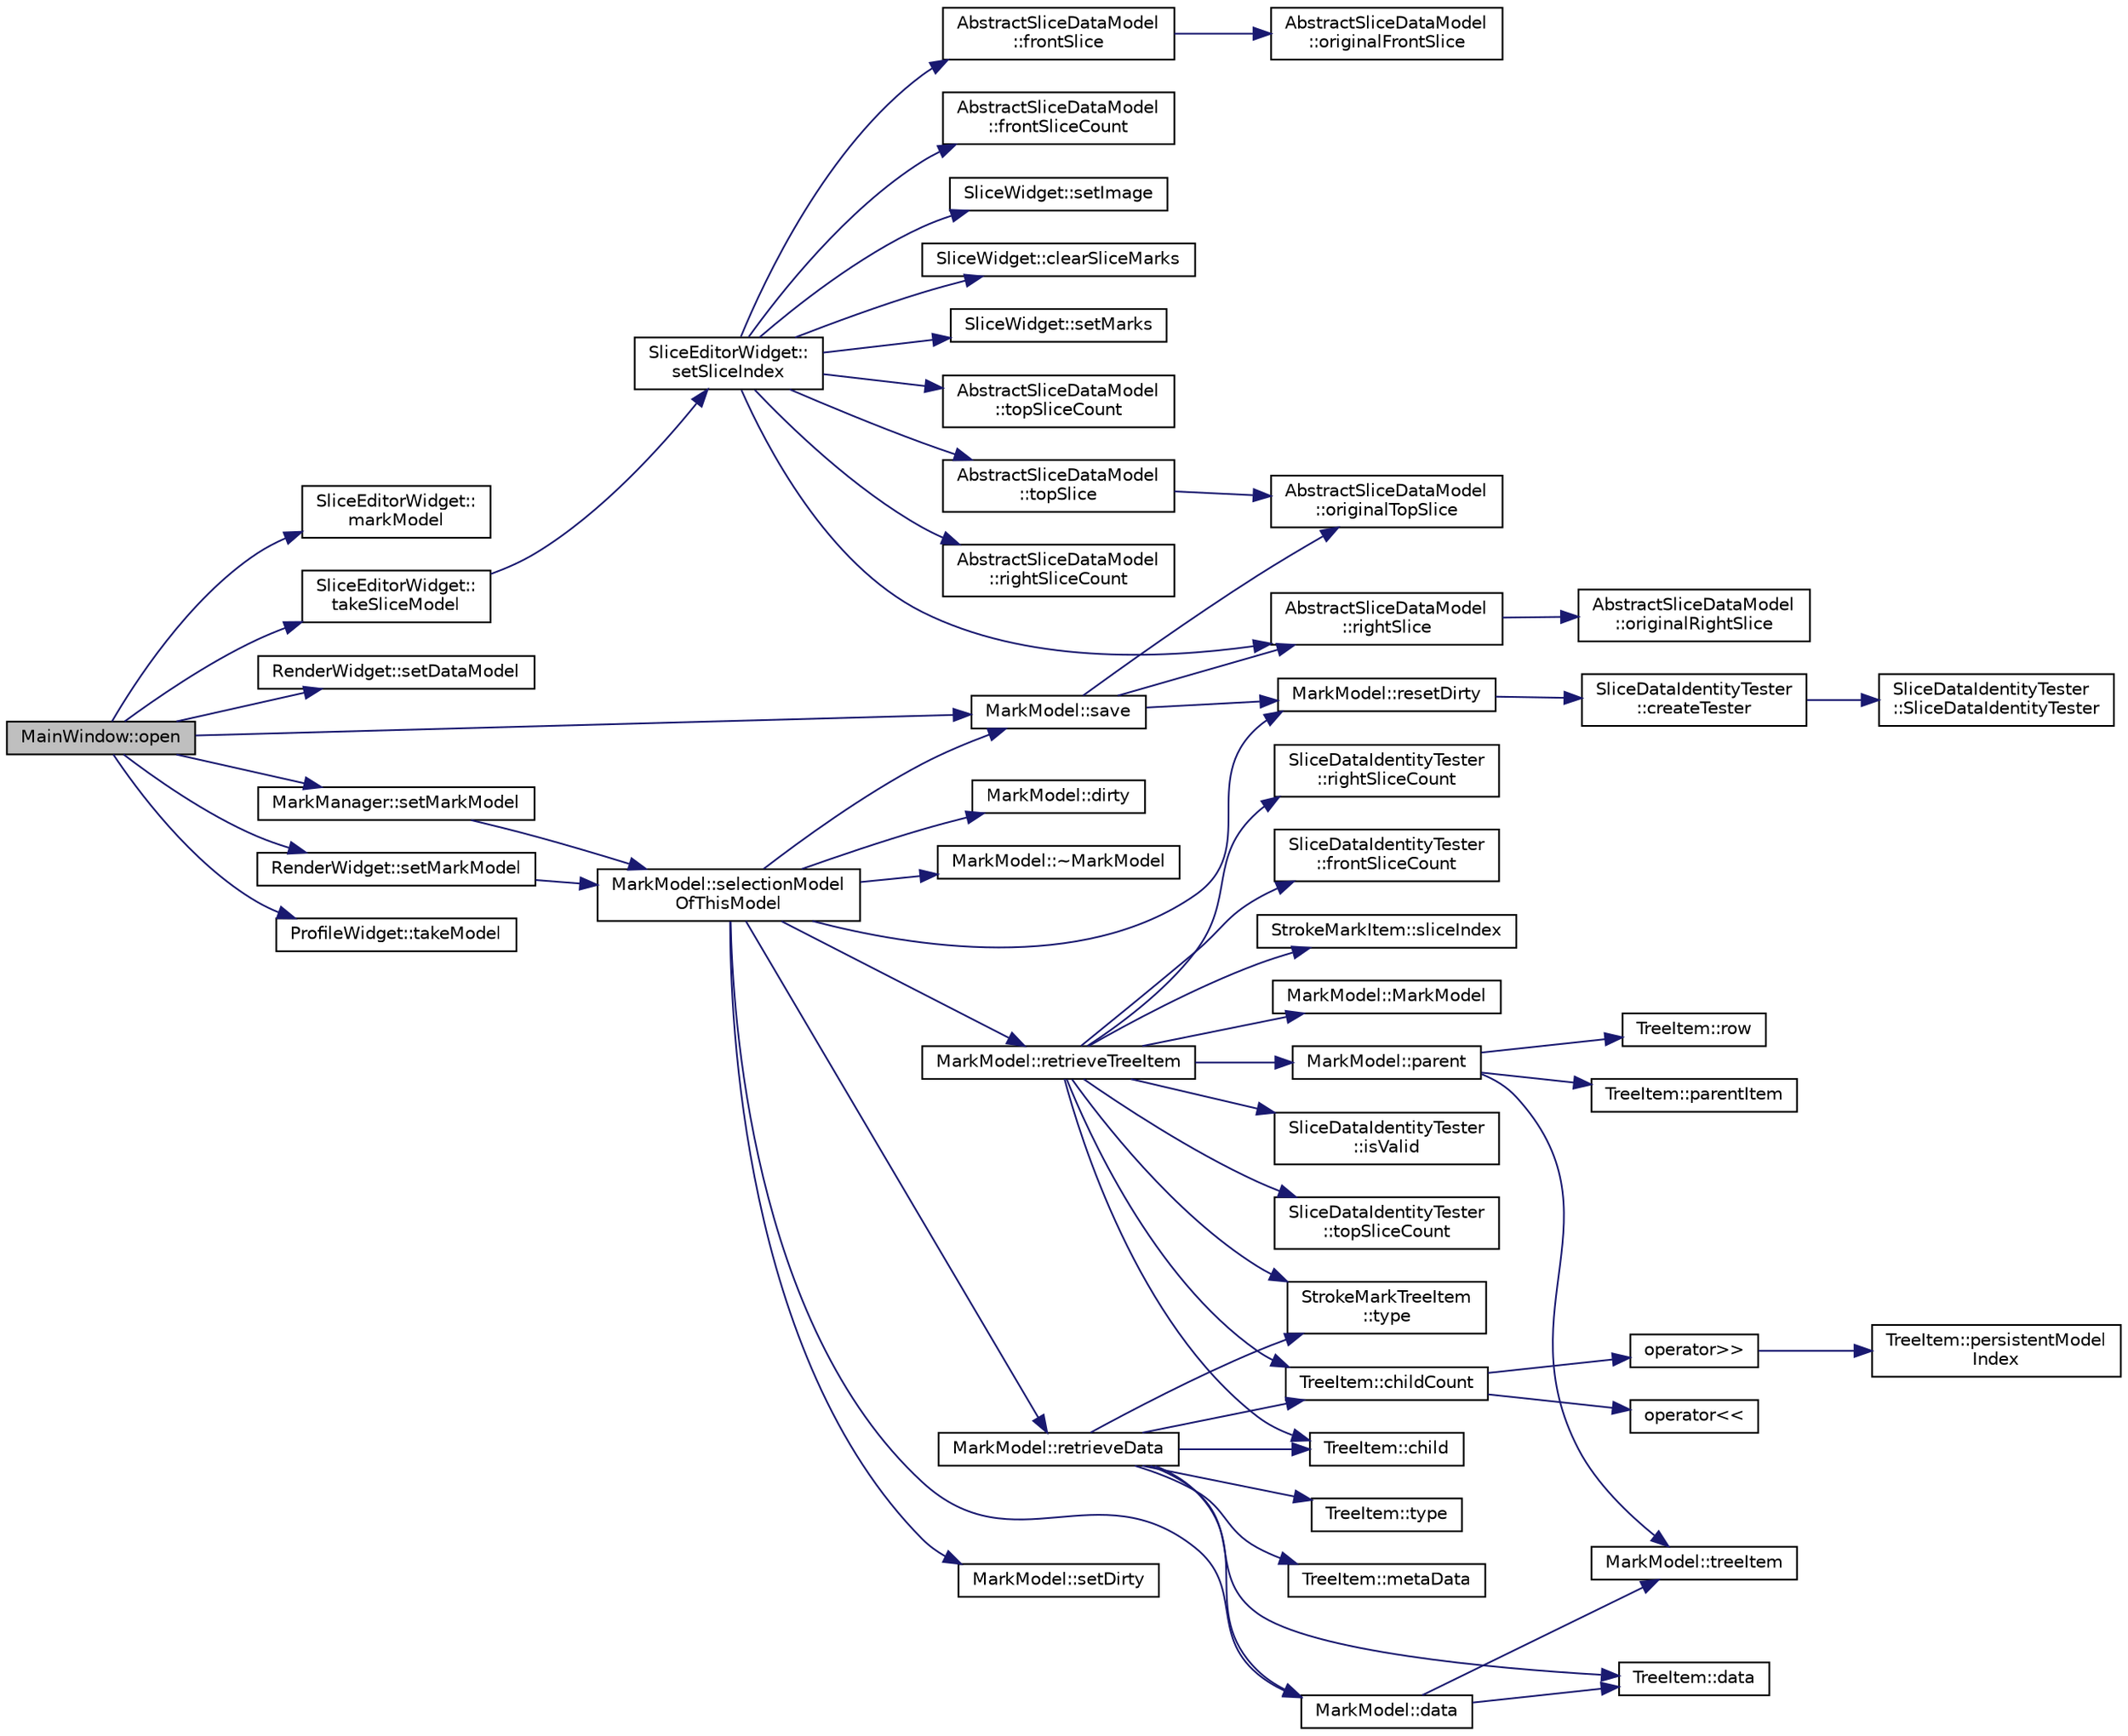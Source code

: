digraph "MainWindow::open"
{
  edge [fontname="Helvetica",fontsize="10",labelfontname="Helvetica",labelfontsize="10"];
  node [fontname="Helvetica",fontsize="10",shape=record];
  rankdir="LR";
  Node94 [label="MainWindow::open",height=0.2,width=0.4,color="black", fillcolor="grey75", style="filled", fontcolor="black"];
  Node94 -> Node95 [color="midnightblue",fontsize="10",style="solid",fontname="Helvetica"];
  Node95 [label="SliceEditorWidget::\lmarkModel",height=0.2,width=0.4,color="black", fillcolor="white", style="filled",URL="$class_slice_editor_widget.html#a58900b8bf23e2d03d988144c4fe6fd79",tooltip="Returns the mark model held in the widget. "];
  Node94 -> Node96 [color="midnightblue",fontsize="10",style="solid",fontname="Helvetica"];
  Node96 [label="SliceEditorWidget::\ltakeSliceModel",height=0.2,width=0.4,color="black", fillcolor="white", style="filled",URL="$class_slice_editor_widget.html#a34785ca09d9555c78deb605d6e93efa0",tooltip="Replaces the old slice model with the given model and returns the old one. "];
  Node96 -> Node97 [color="midnightblue",fontsize="10",style="solid",fontname="Helvetica"];
  Node97 [label="SliceEditorWidget::\lsetSliceIndex",height=0.2,width=0.4,color="black", fillcolor="white", style="filled",URL="$class_slice_editor_widget.html#afb096e8090c67da78ccdabf387a54dd3",tooltip="Sets the current slice index given in index for the slice type type. "];
  Node97 -> Node98 [color="midnightblue",fontsize="10",style="solid",fontname="Helvetica"];
  Node98 [label="AbstractSliceDataModel\l::topSliceCount",height=0.2,width=0.4,color="black", fillcolor="white", style="filled",URL="$class_abstract_slice_data_model.html#a6ee771893956663b608ffdfa63a71124"];
  Node97 -> Node99 [color="midnightblue",fontsize="10",style="solid",fontname="Helvetica"];
  Node99 [label="AbstractSliceDataModel\l::topSlice",height=0.2,width=0.4,color="black", fillcolor="white", style="filled",URL="$class_abstract_slice_data_model.html#aa2a7101c7cd8329ec1f3e58fd310f1b5"];
  Node99 -> Node100 [color="midnightblue",fontsize="10",style="solid",fontname="Helvetica"];
  Node100 [label="AbstractSliceDataModel\l::originalTopSlice",height=0.2,width=0.4,color="black", fillcolor="white", style="filled",URL="$class_abstract_slice_data_model.html#a9382ae1b265f17b237eecd803b6fbc46"];
  Node97 -> Node101 [color="midnightblue",fontsize="10",style="solid",fontname="Helvetica"];
  Node101 [label="AbstractSliceDataModel\l::rightSliceCount",height=0.2,width=0.4,color="black", fillcolor="white", style="filled",URL="$class_abstract_slice_data_model.html#a19f5168d24a72bd01fa3f38991112770"];
  Node97 -> Node102 [color="midnightblue",fontsize="10",style="solid",fontname="Helvetica"];
  Node102 [label="AbstractSliceDataModel\l::rightSlice",height=0.2,width=0.4,color="black", fillcolor="white", style="filled",URL="$class_abstract_slice_data_model.html#a724dbf0b38f651f87bfdc3e7309086b9"];
  Node102 -> Node103 [color="midnightblue",fontsize="10",style="solid",fontname="Helvetica"];
  Node103 [label="AbstractSliceDataModel\l::originalRightSlice",height=0.2,width=0.4,color="black", fillcolor="white", style="filled",URL="$class_abstract_slice_data_model.html#a202041a129858ec7164c98767609a25f"];
  Node97 -> Node104 [color="midnightblue",fontsize="10",style="solid",fontname="Helvetica"];
  Node104 [label="AbstractSliceDataModel\l::frontSliceCount",height=0.2,width=0.4,color="black", fillcolor="white", style="filled",URL="$class_abstract_slice_data_model.html#a7d9de8d5b699740f3a0367afb8502503"];
  Node97 -> Node105 [color="midnightblue",fontsize="10",style="solid",fontname="Helvetica"];
  Node105 [label="AbstractSliceDataModel\l::frontSlice",height=0.2,width=0.4,color="black", fillcolor="white", style="filled",URL="$class_abstract_slice_data_model.html#a0412a083fb02f79248e7a5c801a2c2d6"];
  Node105 -> Node106 [color="midnightblue",fontsize="10",style="solid",fontname="Helvetica"];
  Node106 [label="AbstractSliceDataModel\l::originalFrontSlice",height=0.2,width=0.4,color="black", fillcolor="white", style="filled",URL="$class_abstract_slice_data_model.html#a831d31809663159fedace360001c89c3"];
  Node97 -> Node107 [color="midnightblue",fontsize="10",style="solid",fontname="Helvetica"];
  Node107 [label="SliceWidget::setImage",height=0.2,width=0.4,color="black", fillcolor="white", style="filled",URL="$class_slice_widget.html#a61ae58d37ad2df7e58082d952da2199d"];
  Node97 -> Node108 [color="midnightblue",fontsize="10",style="solid",fontname="Helvetica"];
  Node108 [label="SliceWidget::clearSliceMarks",height=0.2,width=0.4,color="black", fillcolor="white", style="filled",URL="$class_slice_widget.html#ae2ae97073b6a05625cb7dc3a89a3f0df"];
  Node97 -> Node109 [color="midnightblue",fontsize="10",style="solid",fontname="Helvetica"];
  Node109 [label="SliceWidget::setMarks",height=0.2,width=0.4,color="black", fillcolor="white", style="filled",URL="$class_slice_widget.html#ad9a08cbf4e0038e5669ac00964bbe86a"];
  Node94 -> Node110 [color="midnightblue",fontsize="10",style="solid",fontname="Helvetica"];
  Node110 [label="RenderWidget::setDataModel",height=0.2,width=0.4,color="black", fillcolor="white", style="filled",URL="$class_render_widget.html#a948628b625a3fee233c5a647f1ff0093",tooltip="Sets the data model as the given model. "];
  Node94 -> Node111 [color="midnightblue",fontsize="10",style="solid",fontname="Helvetica"];
  Node111 [label="RenderWidget::setMarkModel",height=0.2,width=0.4,color="black", fillcolor="white", style="filled",URL="$class_render_widget.html#ae525129d1fd36fa90f7c6674f4b51d70",tooltip="Sets the slice model as the given model. "];
  Node111 -> Node112 [color="midnightblue",fontsize="10",style="solid",fontname="Helvetica"];
  Node112 [label="MarkModel::selectionModel\lOfThisModel",height=0.2,width=0.4,color="black", fillcolor="white", style="filled",URL="$class_mark_model.html#ad58bc2e692e3b5a0716e20145d135e50"];
  Node112 -> Node113 [color="midnightblue",fontsize="10",style="solid",fontname="Helvetica"];
  Node113 [label="MarkModel::retrieveData",height=0.2,width=0.4,color="black", fillcolor="white", style="filled",URL="$class_mark_model.html#af319ad9abc81c3b59112d9c8c08f2cab"];
  Node113 -> Node114 [color="midnightblue",fontsize="10",style="solid",fontname="Helvetica"];
  Node114 [label="TreeItem::type",height=0.2,width=0.4,color="black", fillcolor="white", style="filled",URL="$class_tree_item.html#a9040286ba73d1391c19dc548b9a44890"];
  Node113 -> Node115 [color="midnightblue",fontsize="10",style="solid",fontname="Helvetica"];
  Node115 [label="StrokeMarkTreeItem\l::type",height=0.2,width=0.4,color="black", fillcolor="white", style="filled",URL="$class_stroke_mark_tree_item.html#a4800e57b9ff1b73bb0771acea935e02a",tooltip="Returns the information about the tree item. "];
  Node113 -> Node116 [color="midnightblue",fontsize="10",style="solid",fontname="Helvetica"];
  Node116 [label="TreeItem::metaData",height=0.2,width=0.4,color="black", fillcolor="white", style="filled",URL="$class_tree_item.html#aa73223e4db6840bc65a8ed303f9c52b8"];
  Node113 -> Node117 [color="midnightblue",fontsize="10",style="solid",fontname="Helvetica"];
  Node117 [label="TreeItem::data",height=0.2,width=0.4,color="black", fillcolor="white", style="filled",URL="$class_tree_item.html#a3e76d45fd27cc6f9001efc9f1b8effed"];
  Node113 -> Node118 [color="midnightblue",fontsize="10",style="solid",fontname="Helvetica"];
  Node118 [label="TreeItem::childCount",height=0.2,width=0.4,color="black", fillcolor="white", style="filled",URL="$class_tree_item.html#a14551ec37f50067974fc93aa78b4b6e1"];
  Node118 -> Node119 [color="midnightblue",fontsize="10",style="solid",fontname="Helvetica"];
  Node119 [label="operator\<\<",height=0.2,width=0.4,color="black", fillcolor="white", style="filled",URL="$treeitem_8h.html#af3867168b442d1c788191d4ff5e10736"];
  Node118 -> Node120 [color="midnightblue",fontsize="10",style="solid",fontname="Helvetica"];
  Node120 [label="operator\>\>",height=0.2,width=0.4,color="black", fillcolor="white", style="filled",URL="$treeitem_8h.html#a437228530f02a7bebd73f29f411e82b0"];
  Node120 -> Node121 [color="midnightblue",fontsize="10",style="solid",fontname="Helvetica"];
  Node121 [label="TreeItem::persistentModel\lIndex",height=0.2,width=0.4,color="black", fillcolor="white", style="filled",URL="$class_tree_item.html#a6ea43f97c7dfa519633ddb10882ddc6a",tooltip="Returns the model index refers to the item in the model. "];
  Node113 -> Node122 [color="midnightblue",fontsize="10",style="solid",fontname="Helvetica"];
  Node122 [label="TreeItem::child",height=0.2,width=0.4,color="black", fillcolor="white", style="filled",URL="$class_tree_item.html#ad0987aea78062e52fb382e0f7d0e07e4"];
  Node113 -> Node123 [color="midnightblue",fontsize="10",style="solid",fontname="Helvetica"];
  Node123 [label="MarkModel::data",height=0.2,width=0.4,color="black", fillcolor="white", style="filled",URL="$class_mark_model.html#a3d37fa60a721b230d59e286e4e58b940",tooltip="Reimplemented from QAbstractItemModel::data(const QModelIndex & index,int role) "];
  Node123 -> Node124 [color="midnightblue",fontsize="10",style="solid",fontname="Helvetica"];
  Node124 [label="MarkModel::treeItem",height=0.2,width=0.4,color="black", fillcolor="white", style="filled",URL="$class_mark_model.html#a6c38bcb4d3dee2fa69c4db2c681cf613",tooltip="This is a function to get the internal data structure from index. "];
  Node123 -> Node117 [color="midnightblue",fontsize="10",style="solid",fontname="Helvetica"];
  Node112 -> Node123 [color="midnightblue",fontsize="10",style="solid",fontname="Helvetica"];
  Node112 -> Node125 [color="midnightblue",fontsize="10",style="solid",fontname="Helvetica"];
  Node125 [label="MarkModel::retrieveTreeItem",height=0.2,width=0.4,color="black", fillcolor="white", style="filled",URL="$class_mark_model.html#ac21d495d673ed2238d7c1df17fa844fb",tooltip="This is a helper function for get specified type to items in the parent of . "];
  Node125 -> Node118 [color="midnightblue",fontsize="10",style="solid",fontname="Helvetica"];
  Node125 -> Node122 [color="midnightblue",fontsize="10",style="solid",fontname="Helvetica"];
  Node125 -> Node115 [color="midnightblue",fontsize="10",style="solid",fontname="Helvetica"];
  Node125 -> Node126 [color="midnightblue",fontsize="10",style="solid",fontname="Helvetica"];
  Node126 [label="MarkModel::parent",height=0.2,width=0.4,color="black", fillcolor="white", style="filled",URL="$class_mark_model.html#a4345e693ac4a0d5acf44d47b9c6ade5c",tooltip="Reimplemented from QAbstractItemModel::parent(const QModelIndex & index) const. "];
  Node126 -> Node124 [color="midnightblue",fontsize="10",style="solid",fontname="Helvetica"];
  Node126 -> Node127 [color="midnightblue",fontsize="10",style="solid",fontname="Helvetica"];
  Node127 [label="TreeItem::parentItem",height=0.2,width=0.4,color="black", fillcolor="white", style="filled",URL="$class_tree_item.html#aa5c9721176d763d2f038d6d26cab0e5c"];
  Node126 -> Node128 [color="midnightblue",fontsize="10",style="solid",fontname="Helvetica"];
  Node128 [label="TreeItem::row",height=0.2,width=0.4,color="black", fillcolor="white", style="filled",URL="$class_tree_item.html#a91ba04ea12214af828bb198c2b98fa66"];
  Node125 -> Node129 [color="midnightblue",fontsize="10",style="solid",fontname="Helvetica"];
  Node129 [label="SliceDataIdentityTester\l::isValid",height=0.2,width=0.4,color="black", fillcolor="white", style="filled",URL="$class_slice_data_identity_tester.html#a45b6a7f2aba24c64deadcaf0a20b4780"];
  Node125 -> Node130 [color="midnightblue",fontsize="10",style="solid",fontname="Helvetica"];
  Node130 [label="SliceDataIdentityTester\l::topSliceCount",height=0.2,width=0.4,color="black", fillcolor="white", style="filled",URL="$class_slice_data_identity_tester.html#ab02cf2ec2b37d360ee84da41fa8b2da7"];
  Node125 -> Node131 [color="midnightblue",fontsize="10",style="solid",fontname="Helvetica"];
  Node131 [label="SliceDataIdentityTester\l::rightSliceCount",height=0.2,width=0.4,color="black", fillcolor="white", style="filled",URL="$class_slice_data_identity_tester.html#a8b0d7ad96af0dc63659d290f1328057c"];
  Node125 -> Node132 [color="midnightblue",fontsize="10",style="solid",fontname="Helvetica"];
  Node132 [label="SliceDataIdentityTester\l::frontSliceCount",height=0.2,width=0.4,color="black", fillcolor="white", style="filled",URL="$class_slice_data_identity_tester.html#acbf4e40991fb2dd508145979a76badf5"];
  Node125 -> Node133 [color="midnightblue",fontsize="10",style="solid",fontname="Helvetica"];
  Node133 [label="StrokeMarkItem::sliceIndex",height=0.2,width=0.4,color="black", fillcolor="white", style="filled",URL="$class_stroke_mark_item.html#a9b2c61e0410a45f6052fff1435c65f71"];
  Node125 -> Node134 [color="midnightblue",fontsize="10",style="solid",fontname="Helvetica"];
  Node134 [label="MarkModel::MarkModel",height=0.2,width=0.4,color="black", fillcolor="white", style="filled",URL="$class_mark_model.html#ad887e7829162eaa74f1aa37995698cbf",tooltip="This is a deleted constructor. "];
  Node112 -> Node135 [color="midnightblue",fontsize="10",style="solid",fontname="Helvetica"];
  Node135 [label="MarkModel::save",height=0.2,width=0.4,color="black", fillcolor="white", style="filled",URL="$class_mark_model.html#abe6abbd59c1ea3c302b8cd6951d4c28f",tooltip="Save current marks contained in the mark model. "];
  Node135 -> Node136 [color="midnightblue",fontsize="10",style="solid",fontname="Helvetica"];
  Node136 [label="MarkModel::resetDirty",height=0.2,width=0.4,color="black", fillcolor="white", style="filled",URL="$class_mark_model.html#a9da9d98031656c3b0ebacc02ea33361f",tooltip="Reset the dirty bit. "];
  Node136 -> Node137 [color="midnightblue",fontsize="10",style="solid",fontname="Helvetica"];
  Node137 [label="SliceDataIdentityTester\l::createTester",height=0.2,width=0.4,color="black", fillcolor="white", style="filled",URL="$class_slice_data_identity_tester.html#a2e92327a56bbadfded56758a615361f7"];
  Node137 -> Node138 [color="midnightblue",fontsize="10",style="solid",fontname="Helvetica"];
  Node138 [label="SliceDataIdentityTester\l::SliceDataIdentityTester",height=0.2,width=0.4,color="black", fillcolor="white", style="filled",URL="$class_slice_data_identity_tester.html#adde8293ad13b57d9d4aeb55f7afd1c65"];
  Node135 -> Node100 [color="midnightblue",fontsize="10",style="solid",fontname="Helvetica"];
  Node135 -> Node102 [color="midnightblue",fontsize="10",style="solid",fontname="Helvetica"];
  Node112 -> Node139 [color="midnightblue",fontsize="10",style="solid",fontname="Helvetica"];
  Node139 [label="MarkModel::setDirty",height=0.2,width=0.4,color="black", fillcolor="white", style="filled",URL="$class_mark_model.html#a6e3f1fd96208c92ea67470a1fc952da6",tooltip="Sets dirty bit of the mark model. "];
  Node112 -> Node140 [color="midnightblue",fontsize="10",style="solid",fontname="Helvetica"];
  Node140 [label="MarkModel::dirty",height=0.2,width=0.4,color="black", fillcolor="white", style="filled",URL="$class_mark_model.html#adbcf453ef851df5c37d83972db9971ac",tooltip="Returns the dirty bit of the mark model. "];
  Node112 -> Node136 [color="midnightblue",fontsize="10",style="solid",fontname="Helvetica"];
  Node112 -> Node141 [color="midnightblue",fontsize="10",style="solid",fontname="Helvetica"];
  Node141 [label="MarkModel::~MarkModel",height=0.2,width=0.4,color="black", fillcolor="white", style="filled",URL="$class_mark_model.html#aa6a8455921fa58f501bb4fccaefa6841",tooltip="Destroyes the mark model. "];
  Node94 -> Node142 [color="midnightblue",fontsize="10",style="solid",fontname="Helvetica"];
  Node142 [label="MarkManager::setMarkModel",height=0.2,width=0.4,color="black", fillcolor="white", style="filled",URL="$class_mark_manager.html#a1c5504fe103bdbd2402f1bf35081c04a",tooltip="Set new model model to the widget. "];
  Node142 -> Node112 [color="midnightblue",fontsize="10",style="solid",fontname="Helvetica"];
  Node94 -> Node143 [color="midnightblue",fontsize="10",style="solid",fontname="Helvetica"];
  Node143 [label="ProfileWidget::takeModel",height=0.2,width=0.4,color="black", fillcolor="white", style="filled",URL="$class_profile_widget.html#ac1d25d95655d907a9000a0ef1c5bebbd"];
  Node94 -> Node135 [color="midnightblue",fontsize="10",style="solid",fontname="Helvetica"];
}
